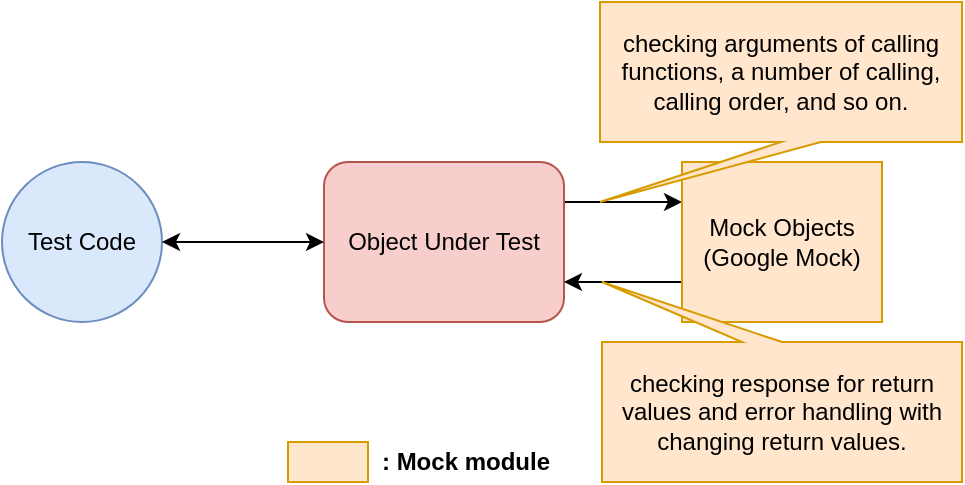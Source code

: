 <mxfile version="10.8.5" type="device"><diagram id="VaquchjhE7q34eJsHYYG" name="Page-1"><mxGraphModel dx="1394" dy="729" grid="1" gridSize="10" guides="1" tooltips="1" connect="1" arrows="1" fold="1" page="1" pageScale="1" pageWidth="827" pageHeight="1169" math="0" shadow="0"><root><mxCell id="0"/><mxCell id="1" parent="0"/><mxCell id="LIw00AkROcyocNnKtpnf-15" style="edgeStyle=orthogonalEdgeStyle;rounded=0;orthogonalLoop=1;jettySize=auto;html=1;exitX=1;exitY=0.25;exitDx=0;exitDy=0;entryX=0;entryY=0.25;entryDx=0;entryDy=0;" edge="1" parent="1" source="LIw00AkROcyocNnKtpnf-1" target="LIw00AkROcyocNnKtpnf-13"><mxGeometry relative="1" as="geometry"/></mxCell><mxCell id="LIw00AkROcyocNnKtpnf-1" value="Object Under Test" style="rounded=1;whiteSpace=wrap;html=1;fillColor=#f8cecc;strokeColor=#b85450;" vertex="1" parent="1"><mxGeometry x="281" y="160" width="120" height="80" as="geometry"/></mxCell><mxCell id="LIw00AkROcyocNnKtpnf-3" value="Test Code" style="ellipse;whiteSpace=wrap;html=1;fillColor=#dae8fc;strokeColor=#6c8ebf;" vertex="1" parent="1"><mxGeometry x="120" y="160" width="80" height="80" as="geometry"/></mxCell><mxCell id="LIw00AkROcyocNnKtpnf-4" value="" style="rounded=0;whiteSpace=wrap;html=1;fillColor=#ffe6cc;strokeColor=#d79b00;" vertex="1" parent="1"><mxGeometry x="263" y="300" width="40" height="20" as="geometry"/></mxCell><mxCell id="LIw00AkROcyocNnKtpnf-5" value=": Mock module" style="text;html=1;strokeColor=none;fillColor=none;align=center;verticalAlign=middle;whiteSpace=wrap;rounded=0;fontStyle=1" vertex="1" parent="1"><mxGeometry x="303" y="300" width="98" height="20" as="geometry"/></mxCell><mxCell id="LIw00AkROcyocNnKtpnf-11" value="" style="endArrow=classic;startArrow=classic;html=1;entryX=0;entryY=0.5;entryDx=0;entryDy=0;" edge="1" parent="1" target="LIw00AkROcyocNnKtpnf-1"><mxGeometry width="50" height="50" relative="1" as="geometry"><mxPoint x="200" y="200" as="sourcePoint"/><mxPoint x="270" y="199" as="targetPoint"/></mxGeometry></mxCell><mxCell id="LIw00AkROcyocNnKtpnf-17" style="edgeStyle=orthogonalEdgeStyle;rounded=0;orthogonalLoop=1;jettySize=auto;html=1;exitX=0;exitY=0.75;exitDx=0;exitDy=0;entryX=1;entryY=0.75;entryDx=0;entryDy=0;" edge="1" parent="1" source="LIw00AkROcyocNnKtpnf-13" target="LIw00AkROcyocNnKtpnf-1"><mxGeometry relative="1" as="geometry"/></mxCell><mxCell id="LIw00AkROcyocNnKtpnf-13" value="Mock Objects&lt;br&gt;(Google Mock)&lt;br&gt;" style="rounded=0;whiteSpace=wrap;html=1;fillColor=#ffe6cc;strokeColor=#d79b00;" vertex="1" parent="1"><mxGeometry x="460" y="160" width="100" height="80" as="geometry"/></mxCell><mxCell id="LIw00AkROcyocNnKtpnf-18" value="checking arguments of calling functions, a number of calling, calling order, and so on.&lt;br&gt;" style="shape=callout;whiteSpace=wrap;html=1;perimeter=calloutPerimeter;position2=0;fillColor=#ffe6cc;strokeColor=#d79b00;" vertex="1" parent="1"><mxGeometry x="419" y="80" width="181" height="100" as="geometry"/></mxCell><mxCell id="LIw00AkROcyocNnKtpnf-19" value="checking response for return values and error handling with changing return values.&lt;br&gt;" style="shape=callout;whiteSpace=wrap;html=1;perimeter=calloutPerimeter;position2=1;fillColor=#ffe6cc;strokeColor=#d79b00;direction=west;" vertex="1" parent="1"><mxGeometry x="420" y="220" width="180" height="100" as="geometry"/></mxCell></root></mxGraphModel></diagram></mxfile>